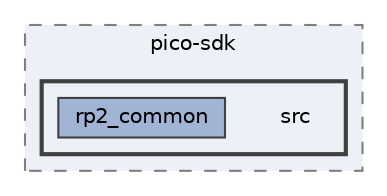 digraph "C:/Users/Mateo/Desktop/Digitales/Laboratorio/Practica3_Digitales3/Codigos/3_C_polling/build/pico-sdk/src"
{
 // LATEX_PDF_SIZE
  bgcolor="transparent";
  edge [fontname=Helvetica,fontsize=10,labelfontname=Helvetica,labelfontsize=10];
  node [fontname=Helvetica,fontsize=10,shape=box,height=0.2,width=0.4];
  compound=true
  subgraph clusterdir_ca9ad0c156c6e7714fce3c7f7452a245 {
    graph [ bgcolor="#edf0f7", pencolor="grey50", label="pico-sdk", fontname=Helvetica,fontsize=10 style="filled,dashed", URL="dir_ca9ad0c156c6e7714fce3c7f7452a245.html",tooltip=""]
  subgraph clusterdir_fa98b75d8304c737335542bd0f81ccdb {
    graph [ bgcolor="#edf0f7", pencolor="grey25", label="", fontname=Helvetica,fontsize=10 style="filled,bold", URL="dir_fa98b75d8304c737335542bd0f81ccdb.html",tooltip=""]
    dir_fa98b75d8304c737335542bd0f81ccdb [shape=plaintext, label="src"];
  dir_cc06022d37e2b02202c7f617831a1c37 [label="rp2_common", fillcolor="#a2b4d6", color="grey25", style="filled", URL="dir_cc06022d37e2b02202c7f617831a1c37.html",tooltip=""];
  }
  }
}
